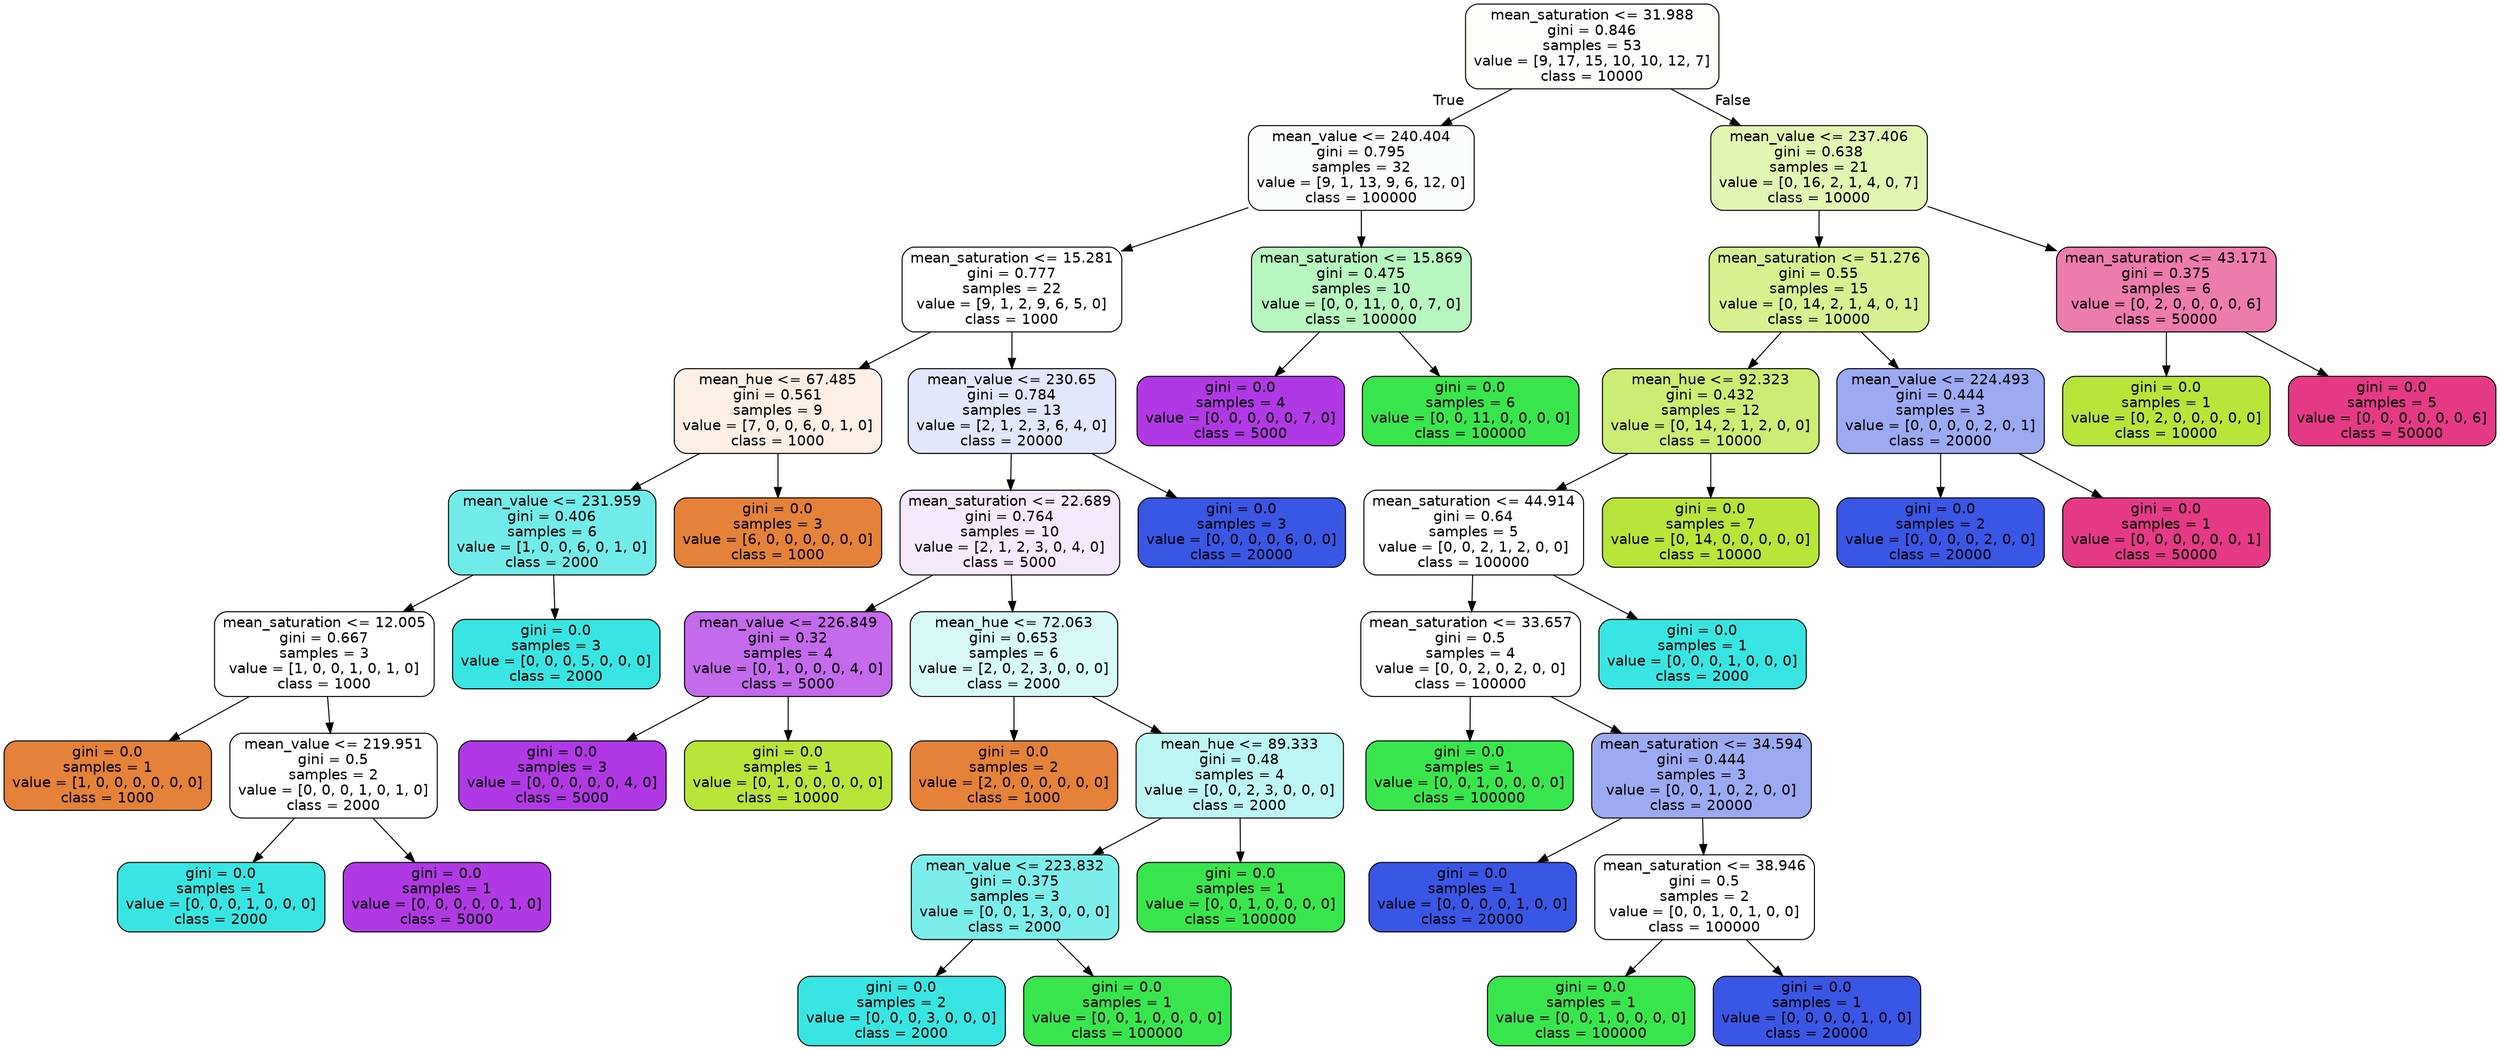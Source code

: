 digraph Tree {
node [shape=box, style="filled, rounded", color="black", fontname="helvetica"] ;
edge [fontname="helvetica"] ;
0 [label="mean_saturation <= 31.988\ngini = 0.846\nsamples = 53\nvalue = [9, 17, 15, 10, 10, 12, 7]\nclass = 10000", fillcolor="#fdfef9"] ;
1 [label="mean_value <= 240.404\ngini = 0.795\nsamples = 32\nvalue = [9, 1, 13, 9, 6, 12, 0]\nclass = 100000", fillcolor="#fafefa"] ;
0 -> 1 [labeldistance=2.5, labelangle=45, headlabel="True"] ;
2 [label="mean_saturation <= 15.281\ngini = 0.777\nsamples = 22\nvalue = [9, 1, 2, 9, 6, 5, 0]\nclass = 1000", fillcolor="#ffffff"] ;
1 -> 2 ;
3 [label="mean_hue <= 67.485\ngini = 0.561\nsamples = 9\nvalue = [7, 0, 0, 6, 0, 1, 0]\nclass = 1000", fillcolor="#fcefe6"] ;
2 -> 3 ;
4 [label="mean_value <= 231.959\ngini = 0.406\nsamples = 6\nvalue = [1, 0, 0, 6, 0, 1, 0]\nclass = 2000", fillcolor="#72ecea"] ;
3 -> 4 ;
5 [label="mean_saturation <= 12.005\ngini = 0.667\nsamples = 3\nvalue = [1, 0, 0, 1, 0, 1, 0]\nclass = 1000", fillcolor="#ffffff"] ;
4 -> 5 ;
6 [label="gini = 0.0\nsamples = 1\nvalue = [1, 0, 0, 0, 0, 0, 0]\nclass = 1000", fillcolor="#e58139"] ;
5 -> 6 ;
7 [label="mean_value <= 219.951\ngini = 0.5\nsamples = 2\nvalue = [0, 0, 0, 1, 0, 1, 0]\nclass = 2000", fillcolor="#ffffff"] ;
5 -> 7 ;
8 [label="gini = 0.0\nsamples = 1\nvalue = [0, 0, 0, 1, 0, 0, 0]\nclass = 2000", fillcolor="#39e5e2"] ;
7 -> 8 ;
9 [label="gini = 0.0\nsamples = 1\nvalue = [0, 0, 0, 0, 0, 1, 0]\nclass = 5000", fillcolor="#b139e5"] ;
7 -> 9 ;
10 [label="gini = 0.0\nsamples = 3\nvalue = [0, 0, 0, 5, 0, 0, 0]\nclass = 2000", fillcolor="#39e5e2"] ;
4 -> 10 ;
11 [label="gini = 0.0\nsamples = 3\nvalue = [6, 0, 0, 0, 0, 0, 0]\nclass = 1000", fillcolor="#e58139"] ;
3 -> 11 ;
12 [label="mean_value <= 230.65\ngini = 0.784\nsamples = 13\nvalue = [2, 1, 2, 3, 6, 4, 0]\nclass = 20000", fillcolor="#e3e7fb"] ;
2 -> 12 ;
13 [label="mean_saturation <= 22.689\ngini = 0.764\nsamples = 10\nvalue = [2, 1, 2, 3, 0, 4, 0]\nclass = 5000", fillcolor="#f6e9fc"] ;
12 -> 13 ;
14 [label="mean_value <= 226.849\ngini = 0.32\nsamples = 4\nvalue = [0, 1, 0, 0, 0, 4, 0]\nclass = 5000", fillcolor="#c46aec"] ;
13 -> 14 ;
15 [label="gini = 0.0\nsamples = 3\nvalue = [0, 0, 0, 0, 0, 4, 0]\nclass = 5000", fillcolor="#b139e5"] ;
14 -> 15 ;
16 [label="gini = 0.0\nsamples = 1\nvalue = [0, 1, 0, 0, 0, 0, 0]\nclass = 10000", fillcolor="#b7e539"] ;
14 -> 16 ;
17 [label="mean_hue <= 72.063\ngini = 0.653\nsamples = 6\nvalue = [2, 0, 2, 3, 0, 0, 0]\nclass = 2000", fillcolor="#d7faf9"] ;
13 -> 17 ;
18 [label="gini = 0.0\nsamples = 2\nvalue = [2, 0, 0, 0, 0, 0, 0]\nclass = 1000", fillcolor="#e58139"] ;
17 -> 18 ;
19 [label="mean_hue <= 89.333\ngini = 0.48\nsamples = 4\nvalue = [0, 0, 2, 3, 0, 0, 0]\nclass = 2000", fillcolor="#bdf6f5"] ;
17 -> 19 ;
20 [label="mean_value <= 223.832\ngini = 0.375\nsamples = 3\nvalue = [0, 0, 1, 3, 0, 0, 0]\nclass = 2000", fillcolor="#7beeec"] ;
19 -> 20 ;
21 [label="gini = 0.0\nsamples = 2\nvalue = [0, 0, 0, 3, 0, 0, 0]\nclass = 2000", fillcolor="#39e5e2"] ;
20 -> 21 ;
22 [label="gini = 0.0\nsamples = 1\nvalue = [0, 0, 1, 0, 0, 0, 0]\nclass = 100000", fillcolor="#39e54d"] ;
20 -> 22 ;
23 [label="gini = 0.0\nsamples = 1\nvalue = [0, 0, 1, 0, 0, 0, 0]\nclass = 100000", fillcolor="#39e54d"] ;
19 -> 23 ;
24 [label="gini = 0.0\nsamples = 3\nvalue = [0, 0, 0, 0, 6, 0, 0]\nclass = 20000", fillcolor="#3956e5"] ;
12 -> 24 ;
25 [label="mean_saturation <= 15.869\ngini = 0.475\nsamples = 10\nvalue = [0, 0, 11, 0, 0, 7, 0]\nclass = 100000", fillcolor="#b7f6be"] ;
1 -> 25 ;
26 [label="gini = 0.0\nsamples = 4\nvalue = [0, 0, 0, 0, 0, 7, 0]\nclass = 5000", fillcolor="#b139e5"] ;
25 -> 26 ;
27 [label="gini = 0.0\nsamples = 6\nvalue = [0, 0, 11, 0, 0, 0, 0]\nclass = 100000", fillcolor="#39e54d"] ;
25 -> 27 ;
28 [label="mean_value <= 237.406\ngini = 0.638\nsamples = 21\nvalue = [0, 16, 2, 1, 4, 0, 7]\nclass = 10000", fillcolor="#e3f5b2"] ;
0 -> 28 [labeldistance=2.5, labelangle=-45, headlabel="False"] ;
29 [label="mean_saturation <= 51.276\ngini = 0.55\nsamples = 15\nvalue = [0, 14, 2, 1, 4, 0, 1]\nclass = 10000", fillcolor="#d7f191"] ;
28 -> 29 ;
30 [label="mean_hue <= 92.323\ngini = 0.432\nsamples = 12\nvalue = [0, 14, 2, 1, 2, 0, 0]\nclass = 10000", fillcolor="#cced73"] ;
29 -> 30 ;
31 [label="mean_saturation <= 44.914\ngini = 0.64\nsamples = 5\nvalue = [0, 0, 2, 1, 2, 0, 0]\nclass = 100000", fillcolor="#ffffff"] ;
30 -> 31 ;
32 [label="mean_saturation <= 33.657\ngini = 0.5\nsamples = 4\nvalue = [0, 0, 2, 0, 2, 0, 0]\nclass = 100000", fillcolor="#ffffff"] ;
31 -> 32 ;
33 [label="gini = 0.0\nsamples = 1\nvalue = [0, 0, 1, 0, 0, 0, 0]\nclass = 100000", fillcolor="#39e54d"] ;
32 -> 33 ;
34 [label="mean_saturation <= 34.594\ngini = 0.444\nsamples = 3\nvalue = [0, 0, 1, 0, 2, 0, 0]\nclass = 20000", fillcolor="#9caaf2"] ;
32 -> 34 ;
35 [label="gini = 0.0\nsamples = 1\nvalue = [0, 0, 0, 0, 1, 0, 0]\nclass = 20000", fillcolor="#3956e5"] ;
34 -> 35 ;
36 [label="mean_saturation <= 38.946\ngini = 0.5\nsamples = 2\nvalue = [0, 0, 1, 0, 1, 0, 0]\nclass = 100000", fillcolor="#ffffff"] ;
34 -> 36 ;
37 [label="gini = 0.0\nsamples = 1\nvalue = [0, 0, 1, 0, 0, 0, 0]\nclass = 100000", fillcolor="#39e54d"] ;
36 -> 37 ;
38 [label="gini = 0.0\nsamples = 1\nvalue = [0, 0, 0, 0, 1, 0, 0]\nclass = 20000", fillcolor="#3956e5"] ;
36 -> 38 ;
39 [label="gini = 0.0\nsamples = 1\nvalue = [0, 0, 0, 1, 0, 0, 0]\nclass = 2000", fillcolor="#39e5e2"] ;
31 -> 39 ;
40 [label="gini = 0.0\nsamples = 7\nvalue = [0, 14, 0, 0, 0, 0, 0]\nclass = 10000", fillcolor="#b7e539"] ;
30 -> 40 ;
41 [label="mean_value <= 224.493\ngini = 0.444\nsamples = 3\nvalue = [0, 0, 0, 0, 2, 0, 1]\nclass = 20000", fillcolor="#9caaf2"] ;
29 -> 41 ;
42 [label="gini = 0.0\nsamples = 2\nvalue = [0, 0, 0, 0, 2, 0, 0]\nclass = 20000", fillcolor="#3956e5"] ;
41 -> 42 ;
43 [label="gini = 0.0\nsamples = 1\nvalue = [0, 0, 0, 0, 0, 0, 1]\nclass = 50000", fillcolor="#e53986"] ;
41 -> 43 ;
44 [label="mean_saturation <= 43.171\ngini = 0.375\nsamples = 6\nvalue = [0, 2, 0, 0, 0, 0, 6]\nclass = 50000", fillcolor="#ee7bae"] ;
28 -> 44 ;
45 [label="gini = 0.0\nsamples = 1\nvalue = [0, 2, 0, 0, 0, 0, 0]\nclass = 10000", fillcolor="#b7e539"] ;
44 -> 45 ;
46 [label="gini = 0.0\nsamples = 5\nvalue = [0, 0, 0, 0, 0, 0, 6]\nclass = 50000", fillcolor="#e53986"] ;
44 -> 46 ;
}